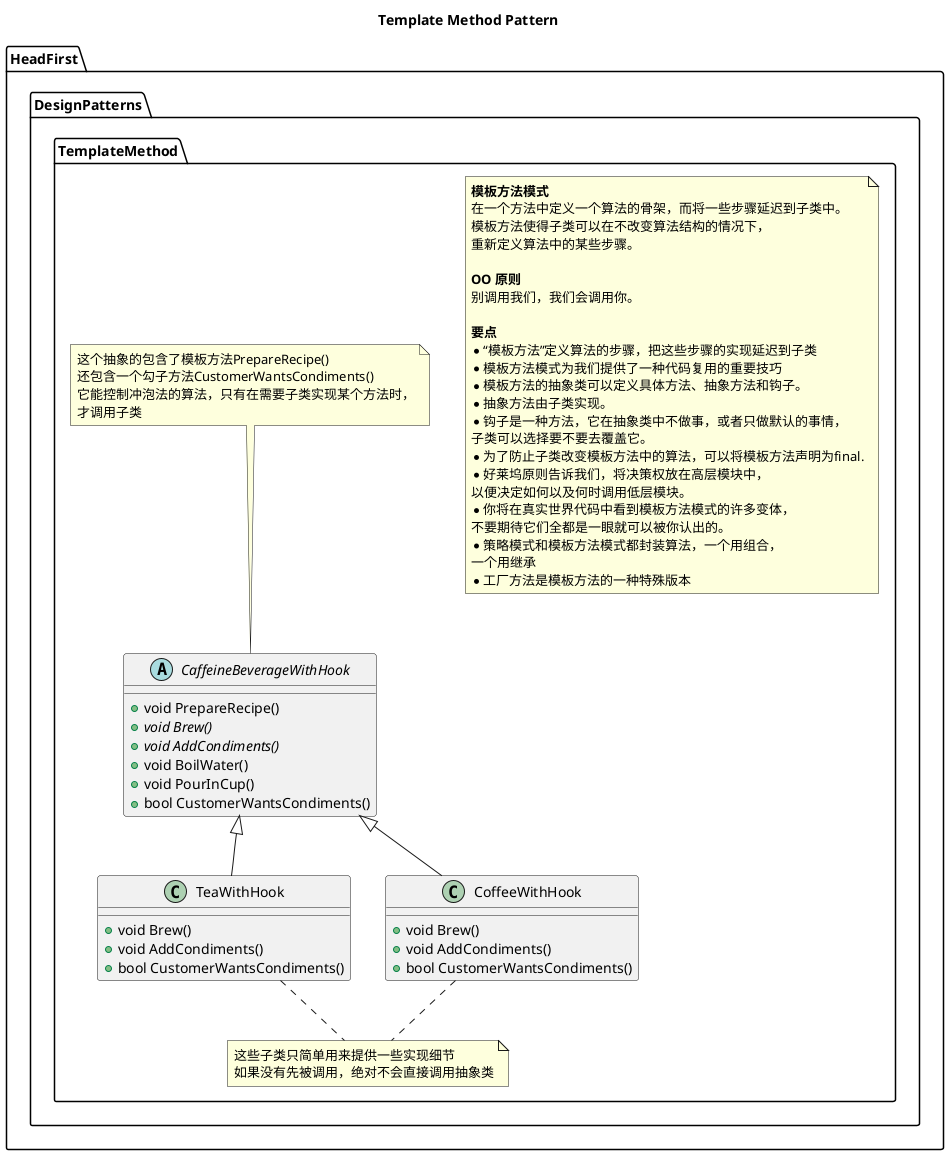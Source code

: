 @startuml
title Template Method Pattern
namespace HeadFirst.DesignPatterns.TemplateMethod{
    note as TemplateMethodPatternDefine
    <b>模板方法模式</b>
    在一个方法中定义一个算法的骨架，而将一些步骤延迟到子类中。
    模板方法使得子类可以在不改变算法结构的情况下，
    重新定义算法中的某些步骤。

    <b>OO 原则</b>
    别调用我们，我们会调用你。

    <b>要点</b>
    *“模板方法”定义算法的步骤，把这些步骤的实现延迟到子类
    *模板方法模式为我们提供了一种代码复用的重要技巧
    *模板方法的抽象类可以定义具体方法、抽象方法和钩子。
    *抽象方法由子类实现。
    *钩子是一种方法，它在抽象类中不做事，或者只做默认的事情，
    子类可以选择要不要去覆盖它。
    *为了防止子类改变模板方法中的算法，可以将模板方法声明为final.
    *好莱坞原则告诉我们，将决策权放在高层模块中，
    以便决定如何以及何时调用低层模块。
    *你将在真实世界代码中看到模板方法模式的许多变体，
    不要期待它们全都是一眼就可以被你认出的。
    *策略模式和模板方法模式都封装算法，一个用组合，
    一个用继承
    *工厂方法是模板方法的一种特殊版本
    end note

    CoffeeWithHook -up-|> CaffeineBeverageWithHook
    TeaWithHook -up-|> CaffeineBeverageWithHook

    abstract class CaffeineBeverageWithHook
    {
        + void PrepareRecipe()
        + {abstract} void Brew()
        + {abstract} void AddCondiments()
        + void BoilWater()
        + void PourInCup()
        + bool CustomerWantsCondiments()
    }

    note as CaffeineBeverageWithHookNote
    这个抽象的包含了模板方法PrepareRecipe()
    还包含一个勾子方法CustomerWantsCondiments()
    它能控制冲泡法的算法，只有在需要子类实现某个方法时，
    才调用子类
    end note

    CaffeineBeverageWithHookNote .. CaffeineBeverageWithHook

    class CoffeeWithHook
    {
        + void Brew()
        + void AddCondiments()
        + bool CustomerWantsCondiments()
    }

    class TeaWithHook 
    {
        + void Brew()
        + void AddCondiments()
        + bool CustomerWantsCondiments()
    }

    note as ChildrenNote
    这些子类只简单用来提供一些实现细节
    如果没有先被调用，绝对不会直接调用抽象类
    end note

    ChildrenNote .up. CoffeeWithHook
    ChildrenNote .up. TeaWithHook
}
@enduml